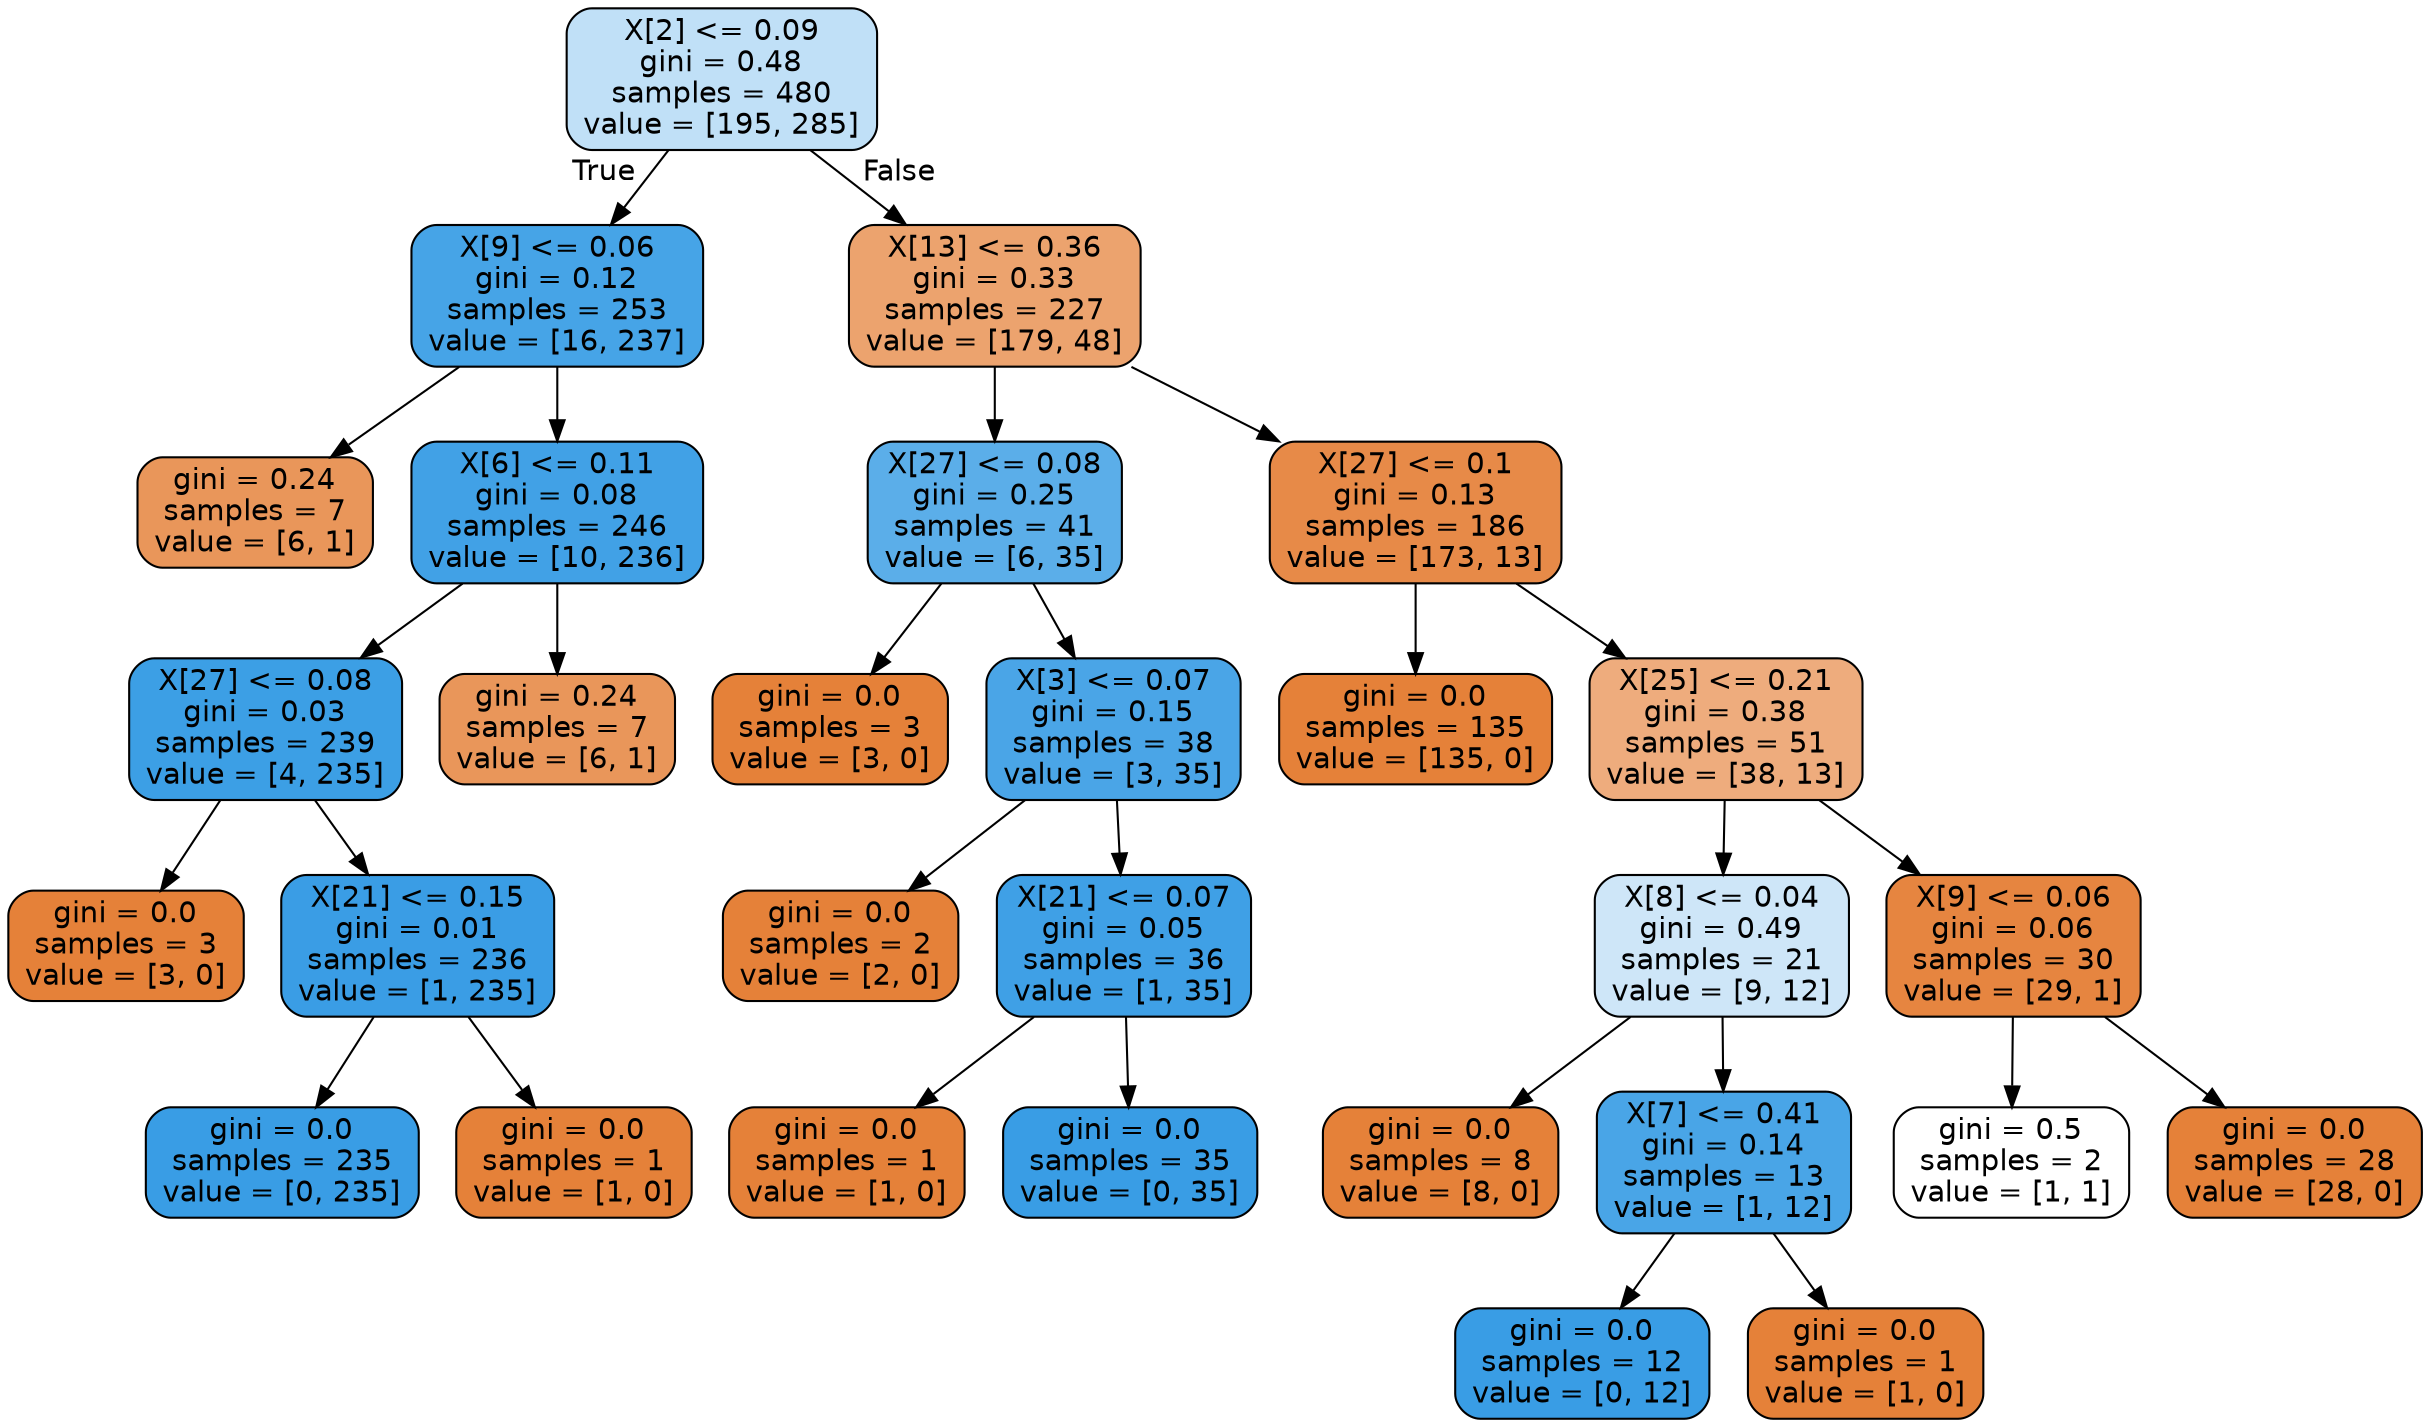 digraph Tree {
node [shape=box, style="filled, rounded", color="black", fontname=helvetica] ;
edge [fontname=helvetica] ;
0 [label="X[2] <= 0.09\ngini = 0.48\nsamples = 480\nvalue = [195, 285]", fillcolor="#c0e0f7"] ;
1 [label="X[9] <= 0.06\ngini = 0.12\nsamples = 253\nvalue = [16, 237]", fillcolor="#46a4e7"] ;
0 -> 1 [labeldistance=2.5, labelangle=45, headlabel="True"] ;
2 [label="gini = 0.24\nsamples = 7\nvalue = [6, 1]", fillcolor="#e9965a"] ;
1 -> 2 ;
3 [label="X[6] <= 0.11\ngini = 0.08\nsamples = 246\nvalue = [10, 236]", fillcolor="#41a1e6"] ;
1 -> 3 ;
4 [label="X[27] <= 0.08\ngini = 0.03\nsamples = 239\nvalue = [4, 235]", fillcolor="#3c9fe5"] ;
3 -> 4 ;
5 [label="gini = 0.0\nsamples = 3\nvalue = [3, 0]", fillcolor="#e58139"] ;
4 -> 5 ;
6 [label="X[21] <= 0.15\ngini = 0.01\nsamples = 236\nvalue = [1, 235]", fillcolor="#3a9de5"] ;
4 -> 6 ;
7 [label="gini = 0.0\nsamples = 235\nvalue = [0, 235]", fillcolor="#399de5"] ;
6 -> 7 ;
8 [label="gini = 0.0\nsamples = 1\nvalue = [1, 0]", fillcolor="#e58139"] ;
6 -> 8 ;
9 [label="gini = 0.24\nsamples = 7\nvalue = [6, 1]", fillcolor="#e9965a"] ;
3 -> 9 ;
10 [label="X[13] <= 0.36\ngini = 0.33\nsamples = 227\nvalue = [179, 48]", fillcolor="#eca36e"] ;
0 -> 10 [labeldistance=2.5, labelangle=-45, headlabel="False"] ;
11 [label="X[27] <= 0.08\ngini = 0.25\nsamples = 41\nvalue = [6, 35]", fillcolor="#5baee9"] ;
10 -> 11 ;
12 [label="gini = 0.0\nsamples = 3\nvalue = [3, 0]", fillcolor="#e58139"] ;
11 -> 12 ;
13 [label="X[3] <= 0.07\ngini = 0.15\nsamples = 38\nvalue = [3, 35]", fillcolor="#4aa5e7"] ;
11 -> 13 ;
14 [label="gini = 0.0\nsamples = 2\nvalue = [2, 0]", fillcolor="#e58139"] ;
13 -> 14 ;
15 [label="X[21] <= 0.07\ngini = 0.05\nsamples = 36\nvalue = [1, 35]", fillcolor="#3fa0e6"] ;
13 -> 15 ;
16 [label="gini = 0.0\nsamples = 1\nvalue = [1, 0]", fillcolor="#e58139"] ;
15 -> 16 ;
17 [label="gini = 0.0\nsamples = 35\nvalue = [0, 35]", fillcolor="#399de5"] ;
15 -> 17 ;
18 [label="X[27] <= 0.1\ngini = 0.13\nsamples = 186\nvalue = [173, 13]", fillcolor="#e78a48"] ;
10 -> 18 ;
19 [label="gini = 0.0\nsamples = 135\nvalue = [135, 0]", fillcolor="#e58139"] ;
18 -> 19 ;
20 [label="X[25] <= 0.21\ngini = 0.38\nsamples = 51\nvalue = [38, 13]", fillcolor="#eeac7d"] ;
18 -> 20 ;
21 [label="X[8] <= 0.04\ngini = 0.49\nsamples = 21\nvalue = [9, 12]", fillcolor="#cee6f8"] ;
20 -> 21 ;
22 [label="gini = 0.0\nsamples = 8\nvalue = [8, 0]", fillcolor="#e58139"] ;
21 -> 22 ;
23 [label="X[7] <= 0.41\ngini = 0.14\nsamples = 13\nvalue = [1, 12]", fillcolor="#49a5e7"] ;
21 -> 23 ;
24 [label="gini = 0.0\nsamples = 12\nvalue = [0, 12]", fillcolor="#399de5"] ;
23 -> 24 ;
25 [label="gini = 0.0\nsamples = 1\nvalue = [1, 0]", fillcolor="#e58139"] ;
23 -> 25 ;
26 [label="X[9] <= 0.06\ngini = 0.06\nsamples = 30\nvalue = [29, 1]", fillcolor="#e68540"] ;
20 -> 26 ;
27 [label="gini = 0.5\nsamples = 2\nvalue = [1, 1]", fillcolor="#ffffff"] ;
26 -> 27 ;
28 [label="gini = 0.0\nsamples = 28\nvalue = [28, 0]", fillcolor="#e58139"] ;
26 -> 28 ;
}
